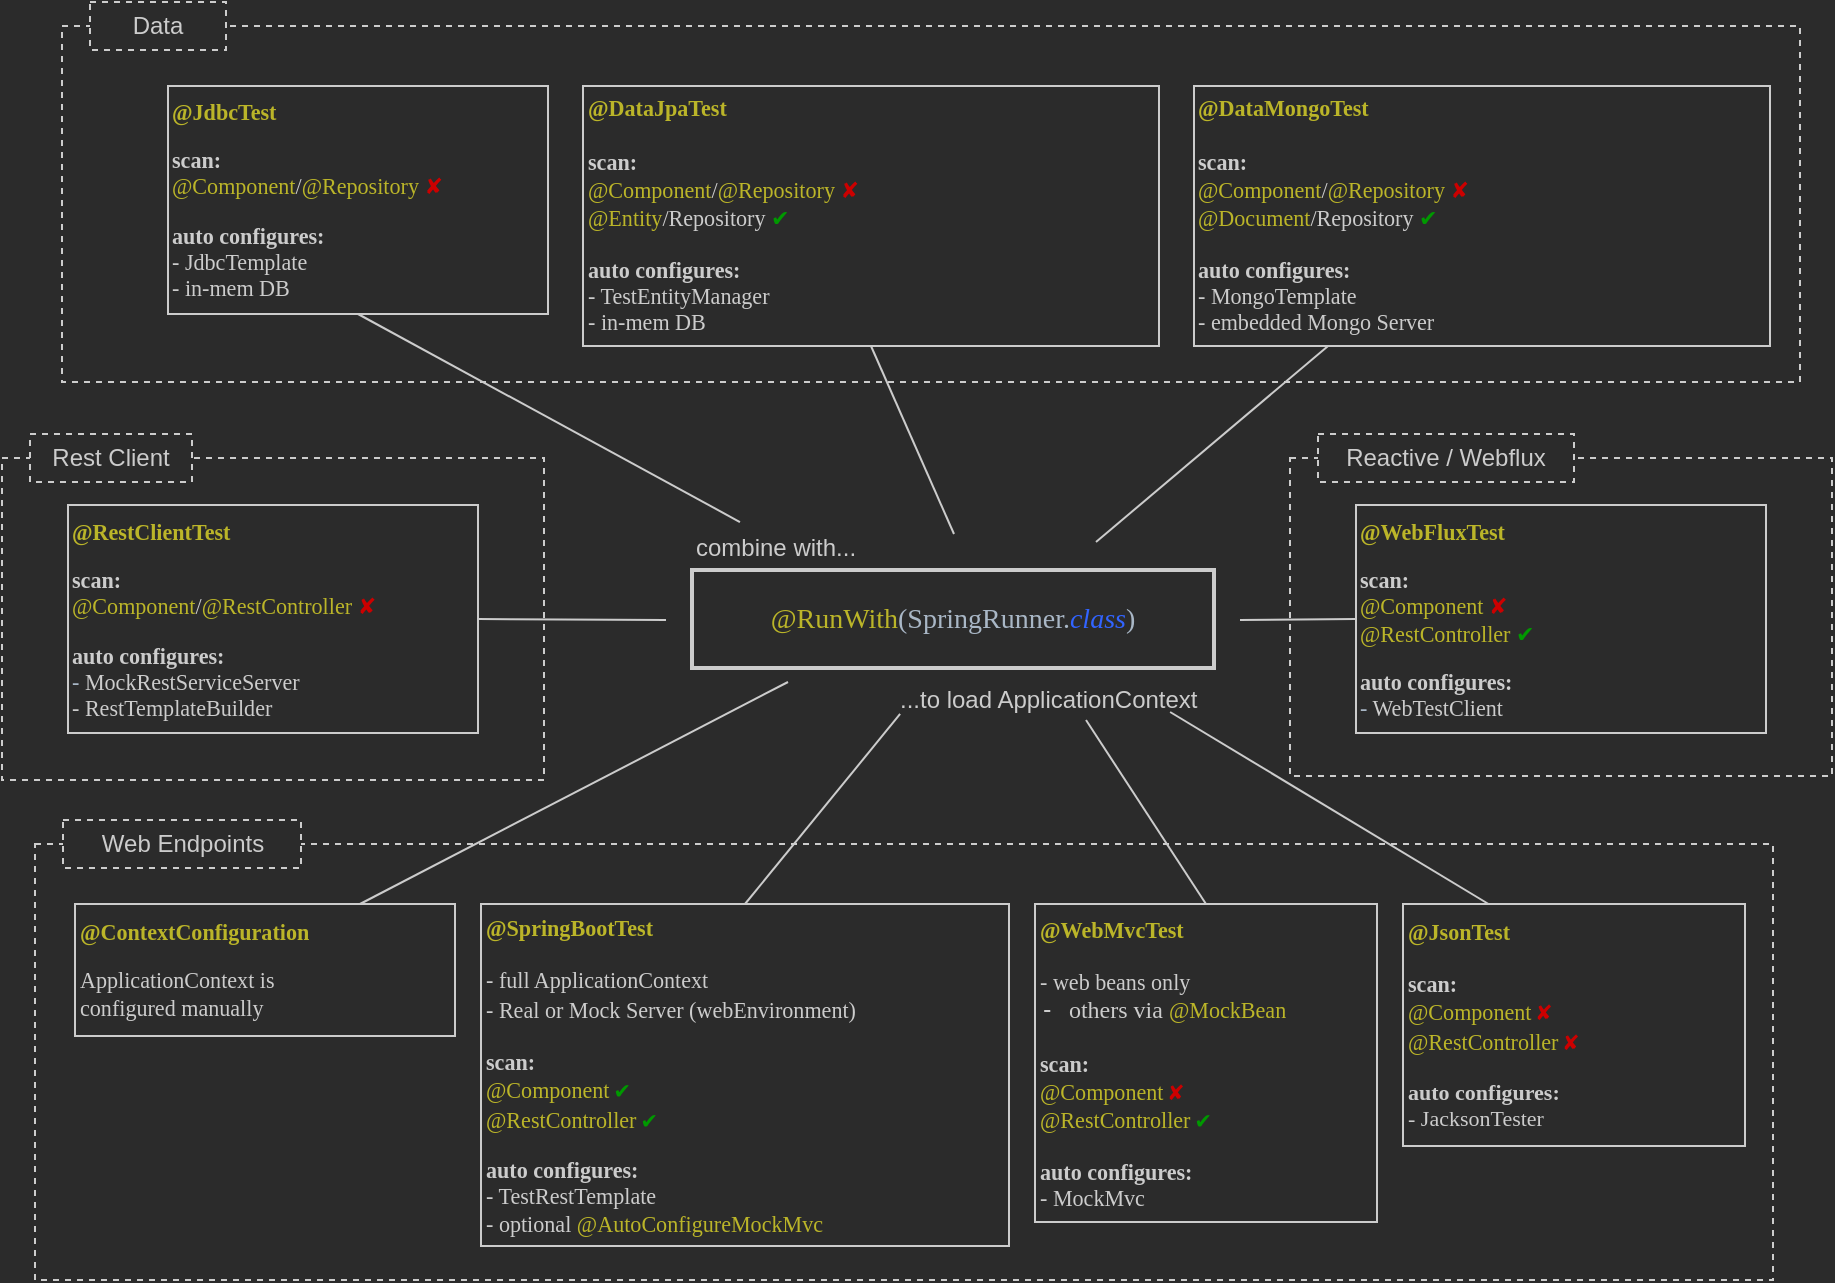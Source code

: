 <mxfile version="11.1.4" type="device"><diagram id="1nXnpu8EZdVRebShmmak" name="Page-1"><mxGraphModel dx="1586" dy="930" grid="0" gridSize="10" guides="1" tooltips="1" connect="1" arrows="1" fold="1" page="0" pageScale="1" pageWidth="827" pageHeight="1169" background="#2b2b2b" math="0" shadow="0"><root><mxCell id="0"/><mxCell id="1" parent="0"/><mxCell id="PCiwVtF_GSv1teO88FTJ-15" value="" style="rounded=0;whiteSpace=wrap;html=1;strokeColor=#CCCCCC;fillColor=none;dashed=1;" vertex="1" parent="1"><mxGeometry x="-102" y="169" width="271" height="161" as="geometry"/></mxCell><mxCell id="PCiwVtF_GSv1teO88FTJ-12" value="" style="rounded=0;whiteSpace=wrap;html=1;strokeColor=#CCCCCC;fillColor=none;dashed=1;" vertex="1" parent="1"><mxGeometry x="-72" y="-47" width="869" height="178" as="geometry"/></mxCell><mxCell id="PCiwVtF_GSv1teO88FTJ-30" style="edgeStyle=none;rounded=0;orthogonalLoop=1;jettySize=auto;html=1;exitX=0.272;exitY=-0.214;exitDx=0;exitDy=0;entryX=0.5;entryY=1;entryDx=0;entryDy=0;endArrow=none;endFill=0;targetPerimeterSpacing=0;strokeColor=#CCCCCC;fontSize=14;exitPerimeter=0;" edge="1" parent="1" source="PCiwVtF_GSv1teO88FTJ-4" target="PCiwVtF_GSv1teO88FTJ-7"><mxGeometry relative="1" as="geometry"/></mxCell><mxCell id="PCiwVtF_GSv1teO88FTJ-31" style="edgeStyle=none;rounded=0;orthogonalLoop=1;jettySize=auto;html=1;entryX=0.5;entryY=1;entryDx=0;entryDy=0;endArrow=none;endFill=0;targetPerimeterSpacing=0;strokeColor=#CCCCCC;fontSize=14;" edge="1" parent="1" target="PCiwVtF_GSv1teO88FTJ-8"><mxGeometry relative="1" as="geometry"><mxPoint x="374" y="207" as="sourcePoint"/></mxGeometry></mxCell><mxCell id="PCiwVtF_GSv1teO88FTJ-32" style="edgeStyle=none;rounded=0;orthogonalLoop=1;jettySize=auto;html=1;endArrow=none;endFill=0;targetPerimeterSpacing=0;strokeColor=#CCCCCC;fontSize=14;" edge="1" parent="1" target="PCiwVtF_GSv1teO88FTJ-9"><mxGeometry relative="1" as="geometry"><mxPoint x="445" y="211" as="sourcePoint"/></mxGeometry></mxCell><mxCell id="PCiwVtF_GSv1teO88FTJ-33" style="edgeStyle=none;rounded=0;orthogonalLoop=1;jettySize=auto;html=1;entryX=0;entryY=0.5;entryDx=0;entryDy=0;endArrow=none;endFill=0;targetPerimeterSpacing=0;strokeColor=#CCCCCC;fontSize=14;" edge="1" parent="1" target="PCiwVtF_GSv1teO88FTJ-18"><mxGeometry relative="1" as="geometry"><mxPoint x="517" y="250" as="sourcePoint"/></mxGeometry></mxCell><mxCell id="PCiwVtF_GSv1teO88FTJ-34" style="edgeStyle=none;rounded=0;orthogonalLoop=1;jettySize=auto;html=1;exitX=0.862;exitY=1.143;exitDx=0;exitDy=0;entryX=0.25;entryY=0;entryDx=0;entryDy=0;endArrow=none;endFill=0;targetPerimeterSpacing=0;strokeColor=#CCCCCC;fontSize=14;exitPerimeter=0;" edge="1" parent="1" source="PCiwVtF_GSv1teO88FTJ-5" target="PCiwVtF_GSv1teO88FTJ-29"><mxGeometry relative="1" as="geometry"/></mxCell><mxCell id="PCiwVtF_GSv1teO88FTJ-35" style="edgeStyle=none;rounded=0;orthogonalLoop=1;jettySize=auto;html=1;entryX=0.5;entryY=0;entryDx=0;entryDy=0;endArrow=none;endFill=0;targetPerimeterSpacing=0;strokeColor=#CCCCCC;fontSize=14;" edge="1" parent="1" target="PCiwVtF_GSv1teO88FTJ-27"><mxGeometry relative="1" as="geometry"><mxPoint x="440" y="300" as="sourcePoint"/></mxGeometry></mxCell><mxCell id="PCiwVtF_GSv1teO88FTJ-36" style="edgeStyle=none;rounded=0;orthogonalLoop=1;jettySize=auto;html=1;exitX=0.013;exitY=1.214;exitDx=0;exitDy=0;entryX=0.5;entryY=0;entryDx=0;entryDy=0;endArrow=none;endFill=0;targetPerimeterSpacing=0;strokeColor=#CCCCCC;fontSize=14;exitPerimeter=0;" edge="1" parent="1" source="PCiwVtF_GSv1teO88FTJ-5" target="PCiwVtF_GSv1teO88FTJ-26"><mxGeometry relative="1" as="geometry"/></mxCell><mxCell id="PCiwVtF_GSv1teO88FTJ-37" style="edgeStyle=none;rounded=0;orthogonalLoop=1;jettySize=auto;html=1;entryX=0.75;entryY=0;entryDx=0;entryDy=0;endArrow=none;endFill=0;targetPerimeterSpacing=0;strokeColor=#CCCCCC;fontSize=14;" edge="1" parent="1" target="PCiwVtF_GSv1teO88FTJ-25"><mxGeometry relative="1" as="geometry"><mxPoint x="291" y="281" as="sourcePoint"/></mxGeometry></mxCell><mxCell id="PCiwVtF_GSv1teO88FTJ-39" style="edgeStyle=none;rounded=0;orthogonalLoop=1;jettySize=auto;html=1;entryX=1;entryY=0.5;entryDx=0;entryDy=0;endArrow=none;endFill=0;targetPerimeterSpacing=0;strokeColor=#CCCCCC;fontSize=14;" edge="1" parent="1" target="PCiwVtF_GSv1teO88FTJ-14"><mxGeometry relative="1" as="geometry"><mxPoint x="230" y="250" as="sourcePoint"/></mxGeometry></mxCell><mxCell id="PCiwVtF_GSv1teO88FTJ-3" value="&lt;pre style=&quot;background-color: rgb(43, 43, 43); color: rgb(169, 183, 198); font-family: menlo; font-size: 14px;&quot;&gt;&lt;span style=&quot;color: rgb(187, 181, 41); font-size: 14px;&quot;&gt;@RunWith&lt;/span&gt;(SpringRunner.&lt;span style=&quot;font-size: 14px; white-space: normal; color: rgb(50, 100, 255); font-style: italic;&quot;&gt;class&lt;/span&gt;&lt;span style=&quot;font-size: 14px; white-space: normal;&quot;&gt;)&lt;/span&gt;&lt;/pre&gt;" style="rounded=0;whiteSpace=wrap;html=1;strokeColor=#CCCCCC;fillColor=none;align=center;strokeWidth=2;fontSize=14;" vertex="1" parent="1"><mxGeometry x="243" y="225" width="261" height="49" as="geometry"/></mxCell><mxCell id="PCiwVtF_GSv1teO88FTJ-4" value="&lt;font color=&quot;#cccccc&quot;&gt;combine with...&lt;/font&gt;" style="text;html=1;resizable=0;points=[];autosize=1;align=left;verticalAlign=top;spacingTop=-4;" vertex="1" parent="1"><mxGeometry x="242.5" y="204" width="90" height="14" as="geometry"/></mxCell><mxCell id="PCiwVtF_GSv1teO88FTJ-5" value="&lt;font color=&quot;#cccccc&quot;&gt;...to load ApplicationContext&lt;/font&gt;" style="text;html=1;resizable=0;points=[];autosize=1;align=left;verticalAlign=top;spacingTop=-4;" vertex="1" parent="1"><mxGeometry x="345" y="280" width="159" height="14" as="geometry"/></mxCell><mxCell id="PCiwVtF_GSv1teO88FTJ-7" value="&lt;pre style=&quot;background-color: #2b2b2b ; color: #a9b7c6 ; font-family: &amp;#34;menlo&amp;#34; ; font-size: 8.3pt&quot;&gt;&lt;span style=&quot;color: #bbb529&quot;&gt;&lt;b&gt;@JdbcTest&lt;/b&gt;&lt;/span&gt;&lt;/pre&gt;&lt;pre style=&quot;background-color: rgb(43 , 43 , 43) ; font-size: 8.3pt ; font-family: &amp;#34;menlo&amp;#34;&quot;&gt;&lt;pre style=&quot;font-family: &amp;#34;menlo&amp;#34; ; font-size: 8.3pt&quot;&gt;&lt;font color=&quot;#cccccc&quot;&gt;&lt;b&gt;scan:&lt;br&gt;&lt;/b&gt;&lt;/font&gt;&lt;font color=&quot;#bbb529&quot;&gt;@Component&lt;/font&gt;&lt;font color=&quot;#cccccc&quot;&gt;/&lt;/font&gt;&lt;span style=&quot;color: rgb(187 , 181 , 41)&quot;&gt;@Repository&lt;/span&gt;&lt;font color=&quot;#a9b7c6&quot; style=&quot;color: rgb(169 , 183 , 198) ; font-size: 8.3pt ; white-space: normal&quot;&gt;&amp;nbsp;&lt;/font&gt;&lt;font color=&quot;#cc0000&quot; style=&quot;font-size: 8.3pt ; white-space: normal&quot;&gt;✘&lt;/font&gt;&lt;font color=&quot;#cc0000&quot; style=&quot;color: rgb(169 , 183 , 198) ; font-size: 8.3pt ; white-space: normal&quot;&gt;&amp;nbsp;&lt;br&gt;&lt;/font&gt;&lt;/pre&gt;&lt;pre style=&quot;font-family: &amp;#34;menlo&amp;#34; ; font-size: 8.3pt ; color: rgb(169 , 183 , 198)&quot;&gt;&lt;pre style=&quot;color: rgb(0 , 0 , 0) ; font-family: &amp;#34;menlo&amp;#34; ; font-size: 8.3pt&quot;&gt;&lt;font color=&quot;#a9b7c6&quot; style=&quot;font-size: 8.3pt ; white-space: normal&quot;&gt;&lt;/font&gt;&lt;/pre&gt;&lt;font color=&quot;#a9b7c6&quot; style=&quot;font-size: 8.3pt ; white-space: normal&quot;&gt;&lt;/font&gt;&lt;/pre&gt;&lt;/pre&gt;&lt;pre style=&quot;background-color: rgb(43 , 43 , 43) ; font-family: &amp;#34;menlo&amp;#34; ; font-size: 8.3pt&quot;&gt;&lt;pre style=&quot;font-family: &amp;#34;menlo&amp;#34; ; font-size: 8.3pt&quot;&gt;&lt;span style=&quot;font-size: 8.3pt ; white-space: normal&quot;&gt;&lt;font color=&quot;#cccccc&quot;&gt;&lt;b&gt;auto configures:&lt;br&gt;&lt;/b&gt;- JdbcTemplate&lt;br&gt;- in-mem DB&lt;/font&gt;&lt;/span&gt;&lt;/pre&gt;&lt;/pre&gt;" style="rounded=0;whiteSpace=wrap;html=1;strokeColor=#CCCCCC;fillColor=none;align=left;horizontal=1;verticalAlign=middle;" vertex="1" parent="1"><mxGeometry x="-19" y="-17" width="190" height="114" as="geometry"/></mxCell><mxCell id="PCiwVtF_GSv1teO88FTJ-8" value="&lt;pre style=&quot;background-color: #2b2b2b ; color: #a9b7c6 ; font-family: &amp;#34;menlo&amp;#34; ; font-size: 8.3pt&quot;&gt;&lt;span style=&quot;color: #bbb529&quot;&gt;&lt;b&gt;@DataJpaTest&lt;/b&gt;&lt;/span&gt;&lt;/pre&gt;&lt;pre style=&quot;background-color: rgb(43 , 43 , 43)&quot;&gt;&lt;pre&gt;&lt;font color=&quot;#cccccc&quot; style=&quot;font-family: &amp;#34;menlo&amp;#34; ; font-size: 8.3pt&quot;&gt;&lt;b&gt;scan:&lt;br&gt;&lt;/b&gt;&lt;/font&gt;&lt;font color=&quot;#bbb529&quot; style=&quot;font-family: &amp;#34;menlo&amp;#34; ; font-size: 8.3pt&quot;&gt;@Component&lt;/font&gt;&lt;font color=&quot;#cccccc&quot; style=&quot;font-family: &amp;#34;menlo&amp;#34; ; font-size: 8.3pt&quot;&gt;/&lt;/font&gt;&lt;span style=&quot;font-family: &amp;#34;menlo&amp;#34; ; font-size: 8.3pt ; color: rgb(187 , 181 , 41)&quot;&gt;@Repository&lt;/span&gt;&lt;font color=&quot;#a9b7c6&quot; style=&quot;font-family: &amp;#34;menlo&amp;#34; ; font-size: 8.3pt ; color: rgb(169 , 183 , 198) ; white-space: normal&quot;&gt;&amp;nbsp;&lt;/font&gt;&lt;font color=&quot;#cc0000&quot; style=&quot;font-family: &amp;#34;menlo&amp;#34; ; font-size: 8.3pt ; white-space: normal&quot;&gt;✘&lt;br&gt;&lt;/font&gt;&lt;font color=&quot;#bbb529&quot; style=&quot;font-family: &amp;#34;menlo&amp;#34; ; font-size: 8.3pt ; white-space: normal&quot;&gt;@Entity&lt;/font&gt;&lt;font color=&quot;#cccccc&quot; style=&quot;font-family: &amp;#34;menlo&amp;#34; ; font-size: 8.3pt ; white-space: normal&quot;&gt;/&lt;/font&gt;&lt;span style=&quot;font-family: &amp;#34;menlo&amp;#34; ; font-size: 8.3pt ; white-space: normal&quot;&gt;&lt;font color=&quot;#cccccc&quot;&gt;Repository&amp;nbsp;&lt;/font&gt;&lt;/span&gt;&lt;font face=&quot;menlo&quot; color=&quot;#009900&quot;&gt;&lt;span style=&quot;font-size: 11.067px ; white-space: normal&quot;&gt;✔&lt;/span&gt;&lt;/font&gt;&lt;span style=&quot;font-family: &amp;#34;menlo&amp;#34; ; font-size: 8.3pt&quot;&gt;&amp;nbsp;&lt;/span&gt;&lt;/pre&gt;&lt;/pre&gt;&lt;pre style=&quot;background-color: rgb(43 , 43 , 43) ; font-family: &amp;#34;menlo&amp;#34; ; font-size: 8.3pt&quot;&gt;&lt;pre style=&quot;font-family: &amp;#34;menlo&amp;#34; ; font-size: 8.3pt&quot;&gt;&lt;span style=&quot;font-size: 8.3pt ; white-space: normal&quot;&gt;&lt;font color=&quot;#cccccc&quot;&gt;&lt;b&gt;auto configures:&lt;br&gt;&lt;/b&gt;- TestEntityManager&lt;br&gt;- in-mem DB&lt;/font&gt;&lt;/span&gt;&lt;br&gt;&lt;/pre&gt;&lt;/pre&gt;" style="rounded=0;whiteSpace=wrap;html=1;strokeColor=#CCCCCC;fillColor=none;align=left;" vertex="1" parent="1"><mxGeometry x="188.5" y="-17" width="288" height="130" as="geometry"/></mxCell><mxCell id="PCiwVtF_GSv1teO88FTJ-9" value="&lt;pre style=&quot;background-color: #2b2b2b ; color: #a9b7c6 ; font-family: &amp;#34;menlo&amp;#34; ; font-size: 8.3pt&quot;&gt;&lt;span style=&quot;color: #bbb529&quot;&gt;&lt;b&gt;@DataMongoTest&lt;/b&gt;&lt;/span&gt;&lt;/pre&gt;&lt;pre style=&quot;background-color: rgb(43 , 43 , 43)&quot;&gt;&lt;pre&gt;&lt;font color=&quot;#cccccc&quot; style=&quot;font-family: &amp;#34;menlo&amp;#34; ; font-size: 8.3pt&quot;&gt;&lt;b&gt;scan:&lt;br&gt;&lt;/b&gt;&lt;/font&gt;&lt;font color=&quot;#bbb529&quot; style=&quot;font-family: &amp;#34;menlo&amp;#34; ; font-size: 8.3pt&quot;&gt;@Component&lt;/font&gt;&lt;font color=&quot;#cccccc&quot; style=&quot;font-family: &amp;#34;menlo&amp;#34; ; font-size: 8.3pt&quot;&gt;/&lt;/font&gt;&lt;span style=&quot;font-family: &amp;#34;menlo&amp;#34; ; font-size: 8.3pt ; color: rgb(187 , 181 , 41)&quot;&gt;@Repository&lt;/span&gt;&lt;font color=&quot;#a9b7c6&quot; style=&quot;font-family: &amp;#34;menlo&amp;#34; ; font-size: 8.3pt ; color: rgb(169 , 183 , 198) ; white-space: normal&quot;&gt;&amp;nbsp;&lt;/font&gt;&lt;font color=&quot;#cc0000&quot; style=&quot;font-family: &amp;#34;menlo&amp;#34; ; font-size: 8.3pt ; white-space: normal&quot;&gt;✘&lt;br&gt;&lt;/font&gt;&lt;font color=&quot;#bbb529&quot; style=&quot;font-family: &amp;#34;menlo&amp;#34; ; font-size: 8.3pt ; white-space: normal&quot;&gt;@Document&lt;/font&gt;&lt;font color=&quot;#cccccc&quot; style=&quot;font-family: &amp;#34;menlo&amp;#34; ; font-size: 8.3pt ; white-space: normal&quot;&gt;/&lt;/font&gt;&lt;span style=&quot;font-family: &amp;#34;menlo&amp;#34; ; font-size: 8.3pt ; white-space: normal&quot;&gt;&lt;font color=&quot;#cccccc&quot;&gt;Repository&amp;nbsp;&lt;/font&gt;&lt;/span&gt;&lt;font face=&quot;menlo&quot; color=&quot;#009900&quot;&gt;&lt;span style=&quot;font-size: 11.067px ; white-space: normal&quot;&gt;✔&lt;/span&gt;&lt;/font&gt;&lt;span style=&quot;font-family: &amp;#34;menlo&amp;#34; ; font-size: 8.3pt&quot;&gt;&amp;nbsp;&lt;/span&gt;&lt;/pre&gt;&lt;/pre&gt;&lt;pre style=&quot;background-color: rgb(43 , 43 , 43) ; font-family: &amp;#34;menlo&amp;#34; ; font-size: 8.3pt&quot;&gt;&lt;pre style=&quot;font-family: &amp;#34;menlo&amp;#34; ; font-size: 8.3pt&quot;&gt;&lt;span style=&quot;font-size: 8.3pt ; white-space: normal&quot;&gt;&lt;font color=&quot;#cccccc&quot;&gt;&lt;b&gt;auto configures:&lt;br&gt;&lt;/b&gt;- MongoTemplate&lt;br&gt;- embedded Mongo Server&lt;/font&gt;&lt;/span&gt;&lt;br&gt;&lt;/pre&gt;&lt;/pre&gt;" style="rounded=0;whiteSpace=wrap;html=1;strokeColor=#CCCCCC;fillColor=none;align=left;" vertex="1" parent="1"><mxGeometry x="494" y="-17" width="288" height="130" as="geometry"/></mxCell><mxCell id="PCiwVtF_GSv1teO88FTJ-13" value="&lt;font color=&quot;#cccccc&quot;&gt;Data&lt;/font&gt;" style="rounded=0;whiteSpace=wrap;html=1;strokeColor=#CCCCCC;fillColor=#2b2b2b;dashed=1;" vertex="1" parent="1"><mxGeometry x="-58" y="-59" width="68" height="24" as="geometry"/></mxCell><mxCell id="PCiwVtF_GSv1teO88FTJ-16" value="&lt;font color=&quot;#cccccc&quot;&gt;Rest Client&lt;/font&gt;" style="rounded=0;whiteSpace=wrap;html=1;strokeColor=#CCCCCC;fillColor=#2b2b2b;dashed=1;" vertex="1" parent="1"><mxGeometry x="-88" y="157" width="81" height="24" as="geometry"/></mxCell><mxCell id="PCiwVtF_GSv1teO88FTJ-17" value="" style="rounded=0;whiteSpace=wrap;html=1;strokeColor=#CCCCCC;fillColor=none;dashed=1;" vertex="1" parent="1"><mxGeometry x="542" y="169" width="271" height="159" as="geometry"/></mxCell><mxCell id="PCiwVtF_GSv1teO88FTJ-18" value="&lt;pre style=&quot;background-color: #2b2b2b ; color: #a9b7c6 ; font-family: &amp;#34;menlo&amp;#34; ; font-size: 8.3pt&quot;&gt;&lt;span style=&quot;color: #bbb529&quot;&gt;&lt;b&gt;@WebFluxTest&lt;/b&gt;&lt;/span&gt;&lt;/pre&gt;&lt;pre style=&quot;background-color: rgb(43 , 43 , 43) ; font-size: 8.3pt ; font-family: &amp;#34;menlo&amp;#34;&quot;&gt;&lt;pre style=&quot;font-family: &amp;#34;menlo&amp;#34; ; font-size: 8.3pt&quot;&gt;&lt;font color=&quot;#cccccc&quot;&gt;&lt;b&gt;scan:&lt;br&gt;&lt;/b&gt;&lt;/font&gt;&lt;font color=&quot;#bbb529&quot;&gt;@Component &lt;/font&gt;&lt;font color=&quot;#cc0000&quot;&gt;✘&lt;/font&gt;&lt;font color=&quot;#bbb529&quot;&gt;&lt;br&gt;&lt;/font&gt;&lt;span style=&quot;color: rgb(187 , 181 , 41)&quot;&gt;@RestController&lt;/span&gt;&lt;font color=&quot;#a9b7c6&quot; style=&quot;color: rgb(169 , 183 , 198) ; font-size: 8.3pt ; white-space: normal&quot;&gt;&amp;nbsp;&lt;/font&gt;&lt;font color=&quot;#009900&quot;&gt;✔&lt;/font&gt;&amp;nbsp;&lt;br&gt;&lt;/pre&gt;&lt;pre style=&quot;font-family: &amp;#34;menlo&amp;#34; ; font-size: 8.3pt ; color: rgb(169 , 183 , 198)&quot;&gt;&lt;pre style=&quot;color: rgb(0 , 0 , 0) ; font-family: &amp;#34;menlo&amp;#34; ; font-size: 8.3pt&quot;&gt;&lt;font color=&quot;#a9b7c6&quot; style=&quot;font-size: 8.3pt ; white-space: normal&quot;&gt;&lt;/font&gt;&lt;/pre&gt;&lt;font color=&quot;#a9b7c6&quot; style=&quot;font-size: 8.3pt ; white-space: normal&quot;&gt;&lt;/font&gt;&lt;/pre&gt;&lt;/pre&gt;&lt;pre style=&quot;background-color: rgb(43 , 43 , 43) ; font-family: &amp;#34;menlo&amp;#34; ; font-size: 8.3pt&quot;&gt;&lt;pre style=&quot;font-family: &amp;#34;menlo&amp;#34; ; font-size: 8.3pt&quot;&gt;&lt;span style=&quot;font-size: 8.3pt ; white-space: normal&quot;&gt;&lt;b&gt;&lt;font color=&quot;#cccccc&quot;&gt;auto configures:&lt;br&gt;&lt;/font&gt;&lt;/b&gt;&lt;font color=&quot;#a9b7c6&quot;&gt;- &lt;/font&gt;&lt;/span&gt;&lt;font color=&quot;#cccccc&quot;&gt;WebTestClient&lt;br&gt;&lt;/font&gt;&lt;/pre&gt;&lt;/pre&gt;" style="rounded=0;whiteSpace=wrap;html=1;strokeColor=#CCCCCC;fillColor=none;align=left;horizontal=1;verticalAlign=middle;" vertex="1" parent="1"><mxGeometry x="575" y="192.5" width="205" height="114" as="geometry"/></mxCell><mxCell id="PCiwVtF_GSv1teO88FTJ-19" value="&lt;font color=&quot;#cccccc&quot;&gt;Reactive / Webflux&lt;/font&gt;" style="rounded=0;whiteSpace=wrap;html=1;strokeColor=#CCCCCC;fillColor=#2b2b2b;dashed=1;" vertex="1" parent="1"><mxGeometry x="556" y="157" width="128" height="24" as="geometry"/></mxCell><mxCell id="PCiwVtF_GSv1teO88FTJ-24" value="" style="rounded=0;whiteSpace=wrap;html=1;strokeColor=#CCCCCC;fillColor=none;dashed=1;" vertex="1" parent="1"><mxGeometry x="-85.5" y="362" width="869" height="218" as="geometry"/></mxCell><mxCell id="PCiwVtF_GSv1teO88FTJ-25" value="&lt;pre style=&quot;background-color: #2b2b2b ; color: #a9b7c6 ; font-family: &amp;#34;menlo&amp;#34; ; font-size: 8.3pt&quot;&gt;&lt;span style=&quot;color: #bbb529&quot;&gt;&lt;b&gt;@ContextConfiguration&lt;/b&gt;&lt;/span&gt;&lt;/pre&gt;&lt;pre style=&quot;background-color: rgb(43 , 43 , 43) ; font-size: 8.3pt ; font-family: &amp;#34;menlo&amp;#34;&quot;&gt;&lt;pre style=&quot;font-family: &amp;#34;menlo&amp;#34; ; font-size: 8.3pt&quot;&gt;&lt;font color=&quot;#cccccc&quot;&gt;ApplicationContext is &lt;br/&gt;configured manually&lt;/font&gt;&lt;/pre&gt;&lt;/pre&gt;" style="rounded=0;whiteSpace=wrap;html=1;strokeColor=#CCCCCC;fillColor=none;align=left;horizontal=1;verticalAlign=middle;" vertex="1" parent="1"><mxGeometry x="-65.5" y="392" width="190" height="66" as="geometry"/></mxCell><mxCell id="PCiwVtF_GSv1teO88FTJ-26" value="&lt;pre style=&quot;background-color: #2b2b2b ; color: #a9b7c6 ; font-family: &amp;#34;menlo&amp;#34; ; font-size: 8.3pt&quot;&gt;&lt;span style=&quot;color: #bbb529&quot;&gt;&lt;b&gt;@SpringBootTest&lt;/b&gt;&lt;/span&gt;&lt;/pre&gt;&lt;pre style=&quot;background-color: rgb(43 , 43 , 43)&quot;&gt;&lt;pre&gt;&lt;font color=&quot;#cccccc&quot; style=&quot;font-family: &amp;#34;menlo&amp;#34; ; font-size: 8.3pt&quot;&gt;- full ApplicationContext&lt;br&gt;- Real or Mock Server (webEnvironment)&lt;/font&gt;&lt;/pre&gt;&lt;pre&gt;&lt;font color=&quot;#cccccc&quot; style=&quot;font-family: &amp;#34;menlo&amp;#34; ; font-size: 8.3pt&quot;&gt;&lt;b&gt;scan:&lt;br&gt;&lt;/b&gt;&lt;/font&gt;&lt;font color=&quot;#bbb529&quot; style=&quot;font-family: &amp;#34;menlo&amp;#34; ; font-size: 8.3pt ; white-space: normal&quot;&gt;@Component&lt;/font&gt;&lt;font style=&quot;font-family: &amp;#34;menlo&amp;#34; ; font-size: 8.3pt ; white-space: normal&quot; color=&quot;#cccccc&quot;&gt;&amp;nbsp;&lt;/font&gt;&lt;font color=&quot;#009900&quot;&gt;✔&lt;/font&gt;&lt;font style=&quot;font-family: &amp;#34;menlo&amp;#34; ; font-size: 8.3pt ; white-space: normal&quot; color=&quot;#cccccc&quot;&gt;&lt;br&gt;&lt;/font&gt;&lt;span style=&quot;font-family: &amp;#34;menlo&amp;#34; ; font-size: 8.3pt ; white-space: normal ; color: rgb(187 , 181 , 41)&quot;&gt;@RestController&lt;/span&gt;&lt;font color=&quot;#cccccc&quot; style=&quot;font-family: &amp;#34;menlo&amp;#34; ; font-size: 8.3pt ; white-space: normal&quot;&gt;&amp;nbsp;&lt;/font&gt;&lt;font color=&quot;#009900&quot;&gt;✔&lt;/font&gt;&amp;nbsp;&lt;br&gt;&lt;/pre&gt;&lt;/pre&gt;&lt;pre style=&quot;background-color: rgb(43 , 43 , 43) ; font-family: &amp;#34;menlo&amp;#34; ; font-size: 8.3pt&quot;&gt;&lt;pre style=&quot;font-family: &amp;#34;menlo&amp;#34; ; font-size: 8.3pt&quot;&gt;&lt;span style=&quot;font-size: 8.3pt&quot;&gt;&lt;font color=&quot;#cccccc&quot;&gt;&lt;b&gt;&lt;span style=&quot;white-space: normal&quot;&gt;auto configures:&lt;br&gt;&lt;/span&gt;&lt;/b&gt;&lt;/font&gt;&lt;/span&gt;&lt;font color=&quot;#cccccc&quot;&gt;- TestRestTemplate&lt;br&gt;- optional &lt;/font&gt;&lt;span style=&quot;font-size: 8.3pt ; white-space: normal ; color: rgb(187 , 181 , 41)&quot;&gt;@AutoConfigureMockMvc&lt;/span&gt;&lt;/pre&gt;&lt;/pre&gt;" style="rounded=0;whiteSpace=wrap;html=1;strokeColor=#CCCCCC;fillColor=none;align=left;" vertex="1" parent="1"><mxGeometry x="137.5" y="392" width="264" height="171" as="geometry"/></mxCell><mxCell id="PCiwVtF_GSv1teO88FTJ-27" value="&lt;pre style=&quot;background-color: #2b2b2b ; color: #a9b7c6 ; font-family: &amp;#34;menlo&amp;#34; ; font-size: 8.3pt&quot;&gt;&lt;span style=&quot;color: #bbb529&quot;&gt;&lt;b&gt;@WebMvcTest&lt;/b&gt;&lt;/span&gt;&lt;/pre&gt;&lt;pre style=&quot;background-color: rgb(43 , 43 , 43)&quot;&gt;&lt;pre&gt;&lt;span style=&quot;color: rgb(204 , 204 , 204) ; font-family: &amp;#34;menlo&amp;#34; ; font-size: 8.3pt ; white-space: normal&quot;&gt;- web beans only&lt;br&gt;&lt;/span&gt;&lt;font color=&quot;#cccccc&quot;&gt;- &lt;font face=&quot;menlo&quot;&gt;others via &lt;/font&gt;&lt;/font&gt;&lt;span style=&quot;white-space: normal ; font-family: &amp;#34;menlo&amp;#34; ; font-size: 8.3pt ; color: rgb(187 , 181 , 41)&quot;&gt;@MockBean&lt;/span&gt;&lt;/pre&gt;&lt;pre&gt;&lt;font color=&quot;#cccccc&quot; style=&quot;font-family: &amp;#34;menlo&amp;#34; ; font-size: 8.3pt&quot;&gt;&lt;b&gt;scan:&lt;br&gt;&lt;/b&gt;&lt;/font&gt;&lt;font color=&quot;#bbb529&quot; style=&quot;font-family: &amp;#34;menlo&amp;#34; ; font-size: 8.3pt&quot;&gt;@Component&lt;/font&gt;&lt;font color=&quot;#a9b7c6&quot; style=&quot;font-family: &amp;#34;menlo&amp;#34; ; font-size: 8.3pt ; color: rgb(169 , 183 , 198) ; white-space: normal&quot;&gt;&amp;nbsp;&lt;/font&gt;&lt;font color=&quot;#cc0000&quot;&gt;✘&lt;/font&gt;&lt;font color=&quot;#a9b7c6&quot; style=&quot;font-family: &amp;#34;menlo&amp;#34; ; font-size: 8.3pt ; color: rgb(169 , 183 , 198) ; white-space: normal&quot;&gt;&lt;br&gt;&lt;/font&gt;&lt;span style=&quot;font-family: &amp;#34;menlo&amp;#34; ; font-size: 8.3pt ; white-space: normal ; color: rgb(187 , 181 , 41)&quot;&gt;@RestController&lt;/span&gt;&lt;font color=&quot;#cccccc&quot; style=&quot;font-family: &amp;#34;menlo&amp;#34; ; font-size: 8.3pt ; white-space: normal&quot;&gt;&amp;nbsp;&lt;/font&gt;&lt;font color=&quot;#009900&quot;&gt;✔&lt;/font&gt;&amp;nbsp;&lt;span style=&quot;white-space: normal ; font-family: &amp;#34;menlo&amp;#34; ; font-size: 8.3pt&quot;&gt;&amp;nbsp;&lt;/span&gt;&lt;br&gt;&lt;/pre&gt;&lt;/pre&gt;&lt;pre style=&quot;background-color: rgb(43 , 43 , 43) ; font-family: &amp;#34;menlo&amp;#34; ; font-size: 8.3pt&quot;&gt;&lt;pre style=&quot;font-family: &amp;#34;menlo&amp;#34; ; font-size: 8.3pt&quot;&gt;&lt;span style=&quot;font-size: 8.3pt ; white-space: normal&quot;&gt;&lt;font color=&quot;#cccccc&quot;&gt;&lt;b&gt;auto configures:&lt;br&gt;&lt;/b&gt;- MockMvc&lt;/font&gt;&lt;/span&gt;&lt;br&gt;&lt;/pre&gt;&lt;/pre&gt;" style="rounded=0;whiteSpace=wrap;html=1;strokeColor=#CCCCCC;fillColor=none;align=left;" vertex="1" parent="1"><mxGeometry x="414.5" y="392" width="171" height="159" as="geometry"/></mxCell><mxCell id="PCiwVtF_GSv1teO88FTJ-28" value="&lt;font color=&quot;#cccccc&quot;&gt;Web Endpoints&lt;/font&gt;" style="rounded=0;whiteSpace=wrap;html=1;strokeColor=#CCCCCC;fillColor=#2b2b2b;dashed=1;" vertex="1" parent="1"><mxGeometry x="-71.5" y="350" width="119" height="24" as="geometry"/></mxCell><mxCell id="PCiwVtF_GSv1teO88FTJ-29" value="&lt;pre style=&quot;background-color: #2b2b2b ; color: #a9b7c6 ; font-family: &amp;#34;menlo&amp;#34; ; font-size: 8.3pt&quot;&gt;&lt;span style=&quot;color: #bbb529&quot;&gt;&lt;b&gt;@JsonTest&lt;/b&gt;&lt;/span&gt;&lt;/pre&gt;&lt;pre style=&quot;background-color: rgb(43 , 43 , 43)&quot;&gt;&lt;pre&gt;&lt;font color=&quot;#cccccc&quot; style=&quot;font-family: &amp;#34;menlo&amp;#34; ; font-size: 8.3pt&quot;&gt;&lt;b&gt;scan:&lt;br&gt;&lt;/b&gt;&lt;/font&gt;&lt;font color=&quot;#bbb529&quot;&gt;&lt;font face=&quot;menlo&quot;&gt;&lt;span style=&quot;font-size: 8.3pt&quot;&gt;@Component &lt;/span&gt;&lt;/font&gt;&lt;/font&gt;&lt;font color=&quot;#cc0000&quot;&gt;✘&lt;/font&gt;&lt;font color=&quot;#bbb529&quot;&gt;&lt;font face=&quot;menlo&quot;&gt;&lt;span style=&quot;font-size: 8.3pt&quot;&gt;&lt;br&gt;&lt;/span&gt;&lt;/font&gt;&lt;/font&gt;&lt;font color=&quot;#bbb529&quot; face=&quot;menlo&quot;&gt;&lt;span style=&quot;font-size: 11.067px&quot;&gt;@RestController &lt;/span&gt;&lt;/font&gt;&lt;font color=&quot;#cc0000&quot;&gt;✘&lt;/font&gt;&amp;nbsp;&lt;span style=&quot;white-space: normal ; font-family: &amp;#34;menlo&amp;#34; ; font-size: 8.3pt&quot;&gt;&amp;nbsp;&lt;/span&gt;&lt;/pre&gt;&lt;pre style=&quot;font-family: &amp;#34;menlo&amp;#34; ; font-size: 8.3pt&quot;&gt;&lt;/pre&gt;&lt;pre style=&quot;font-size: 11px&quot;&gt;&lt;font face=&quot;menlo&quot; color=&quot;#cccccc&quot; style=&quot;font-size: 11px&quot;&gt;&lt;b style=&quot;white-space: normal&quot;&gt;auto configures:&lt;br&gt;&lt;/b&gt;- JacksonTester&lt;/font&gt;&lt;/pre&gt;&lt;/pre&gt;" style="rounded=0;whiteSpace=wrap;html=1;strokeColor=#CCCCCC;fillColor=none;align=left;" vertex="1" parent="1"><mxGeometry x="598.5" y="392" width="171" height="121" as="geometry"/></mxCell><mxCell id="PCiwVtF_GSv1teO88FTJ-14" value="&lt;pre style=&quot;background-color: #2b2b2b ; color: #a9b7c6 ; font-family: &amp;#34;menlo&amp;#34; ; font-size: 8.3pt&quot;&gt;&lt;span style=&quot;color: #bbb529&quot;&gt;&lt;b&gt;@RestClientTest&lt;/b&gt;&lt;/span&gt;&lt;/pre&gt;&lt;pre style=&quot;background-color: rgb(43 , 43 , 43) ; font-size: 8.3pt ; font-family: &amp;#34;menlo&amp;#34;&quot;&gt;&lt;pre style=&quot;font-family: &amp;#34;menlo&amp;#34; ; font-size: 8.3pt&quot;&gt;&lt;font color=&quot;#cccccc&quot;&gt;&lt;b&gt;scan:&lt;br&gt;&lt;/b&gt;&lt;/font&gt;&lt;font color=&quot;#bbb529&quot;&gt;@Component&lt;/font&gt;&lt;font color=&quot;#cccccc&quot;&gt;/&lt;/font&gt;&lt;span style=&quot;color: rgb(187 , 181 , 41)&quot;&gt;@RestController&lt;/span&gt;&lt;font color=&quot;#a9b7c6&quot; style=&quot;color: rgb(169 , 183 , 198) ; font-size: 8.3pt ; white-space: normal&quot;&gt;&amp;nbsp;&lt;/font&gt;&lt;font color=&quot;#cc0000&quot; style=&quot;font-size: 8.3pt ; white-space: normal&quot;&gt;✘&lt;/font&gt;&lt;font color=&quot;#cc0000&quot; style=&quot;color: rgb(169 , 183 , 198) ; font-size: 8.3pt ; white-space: normal&quot;&gt;&amp;nbsp;&lt;br&gt;&lt;/font&gt;&lt;/pre&gt;&lt;pre style=&quot;font-family: &amp;#34;menlo&amp;#34; ; font-size: 8.3pt ; color: rgb(169 , 183 , 198)&quot;&gt;&lt;pre style=&quot;color: rgb(0 , 0 , 0) ; font-family: &amp;#34;menlo&amp;#34; ; font-size: 8.3pt&quot;&gt;&lt;font color=&quot;#a9b7c6&quot; style=&quot;font-size: 8.3pt ; white-space: normal&quot;&gt;&lt;/font&gt;&lt;/pre&gt;&lt;font color=&quot;#a9b7c6&quot; style=&quot;font-size: 8.3pt ; white-space: normal&quot;&gt;&lt;/font&gt;&lt;/pre&gt;&lt;/pre&gt;&lt;pre style=&quot;background-color: rgb(43 , 43 , 43) ; font-family: &amp;#34;menlo&amp;#34; ; font-size: 8.3pt&quot;&gt;&lt;pre style=&quot;font-family: &amp;#34;menlo&amp;#34; ; font-size: 8.3pt&quot;&gt;&lt;span style=&quot;font-size: 8.3pt ; white-space: normal&quot;&gt;&lt;b&gt;&lt;font color=&quot;#cccccc&quot;&gt;auto configures:&lt;br&gt;&lt;/font&gt;&lt;/b&gt;&lt;font color=&quot;#a9b7c6&quot;&gt;- &lt;/font&gt;&lt;/span&gt;&lt;font color=&quot;#cccccc&quot;&gt;MockRestServiceServer&lt;br/&gt;- RestTemplateBuilder&lt;/font&gt;&lt;/pre&gt;&lt;/pre&gt;" style="rounded=0;whiteSpace=wrap;html=1;strokeColor=#CCCCCC;fillColor=none;align=left;horizontal=1;verticalAlign=middle;" vertex="1" parent="1"><mxGeometry x="-69" y="192.5" width="205" height="114" as="geometry"/></mxCell></root></mxGraphModel></diagram></mxfile>